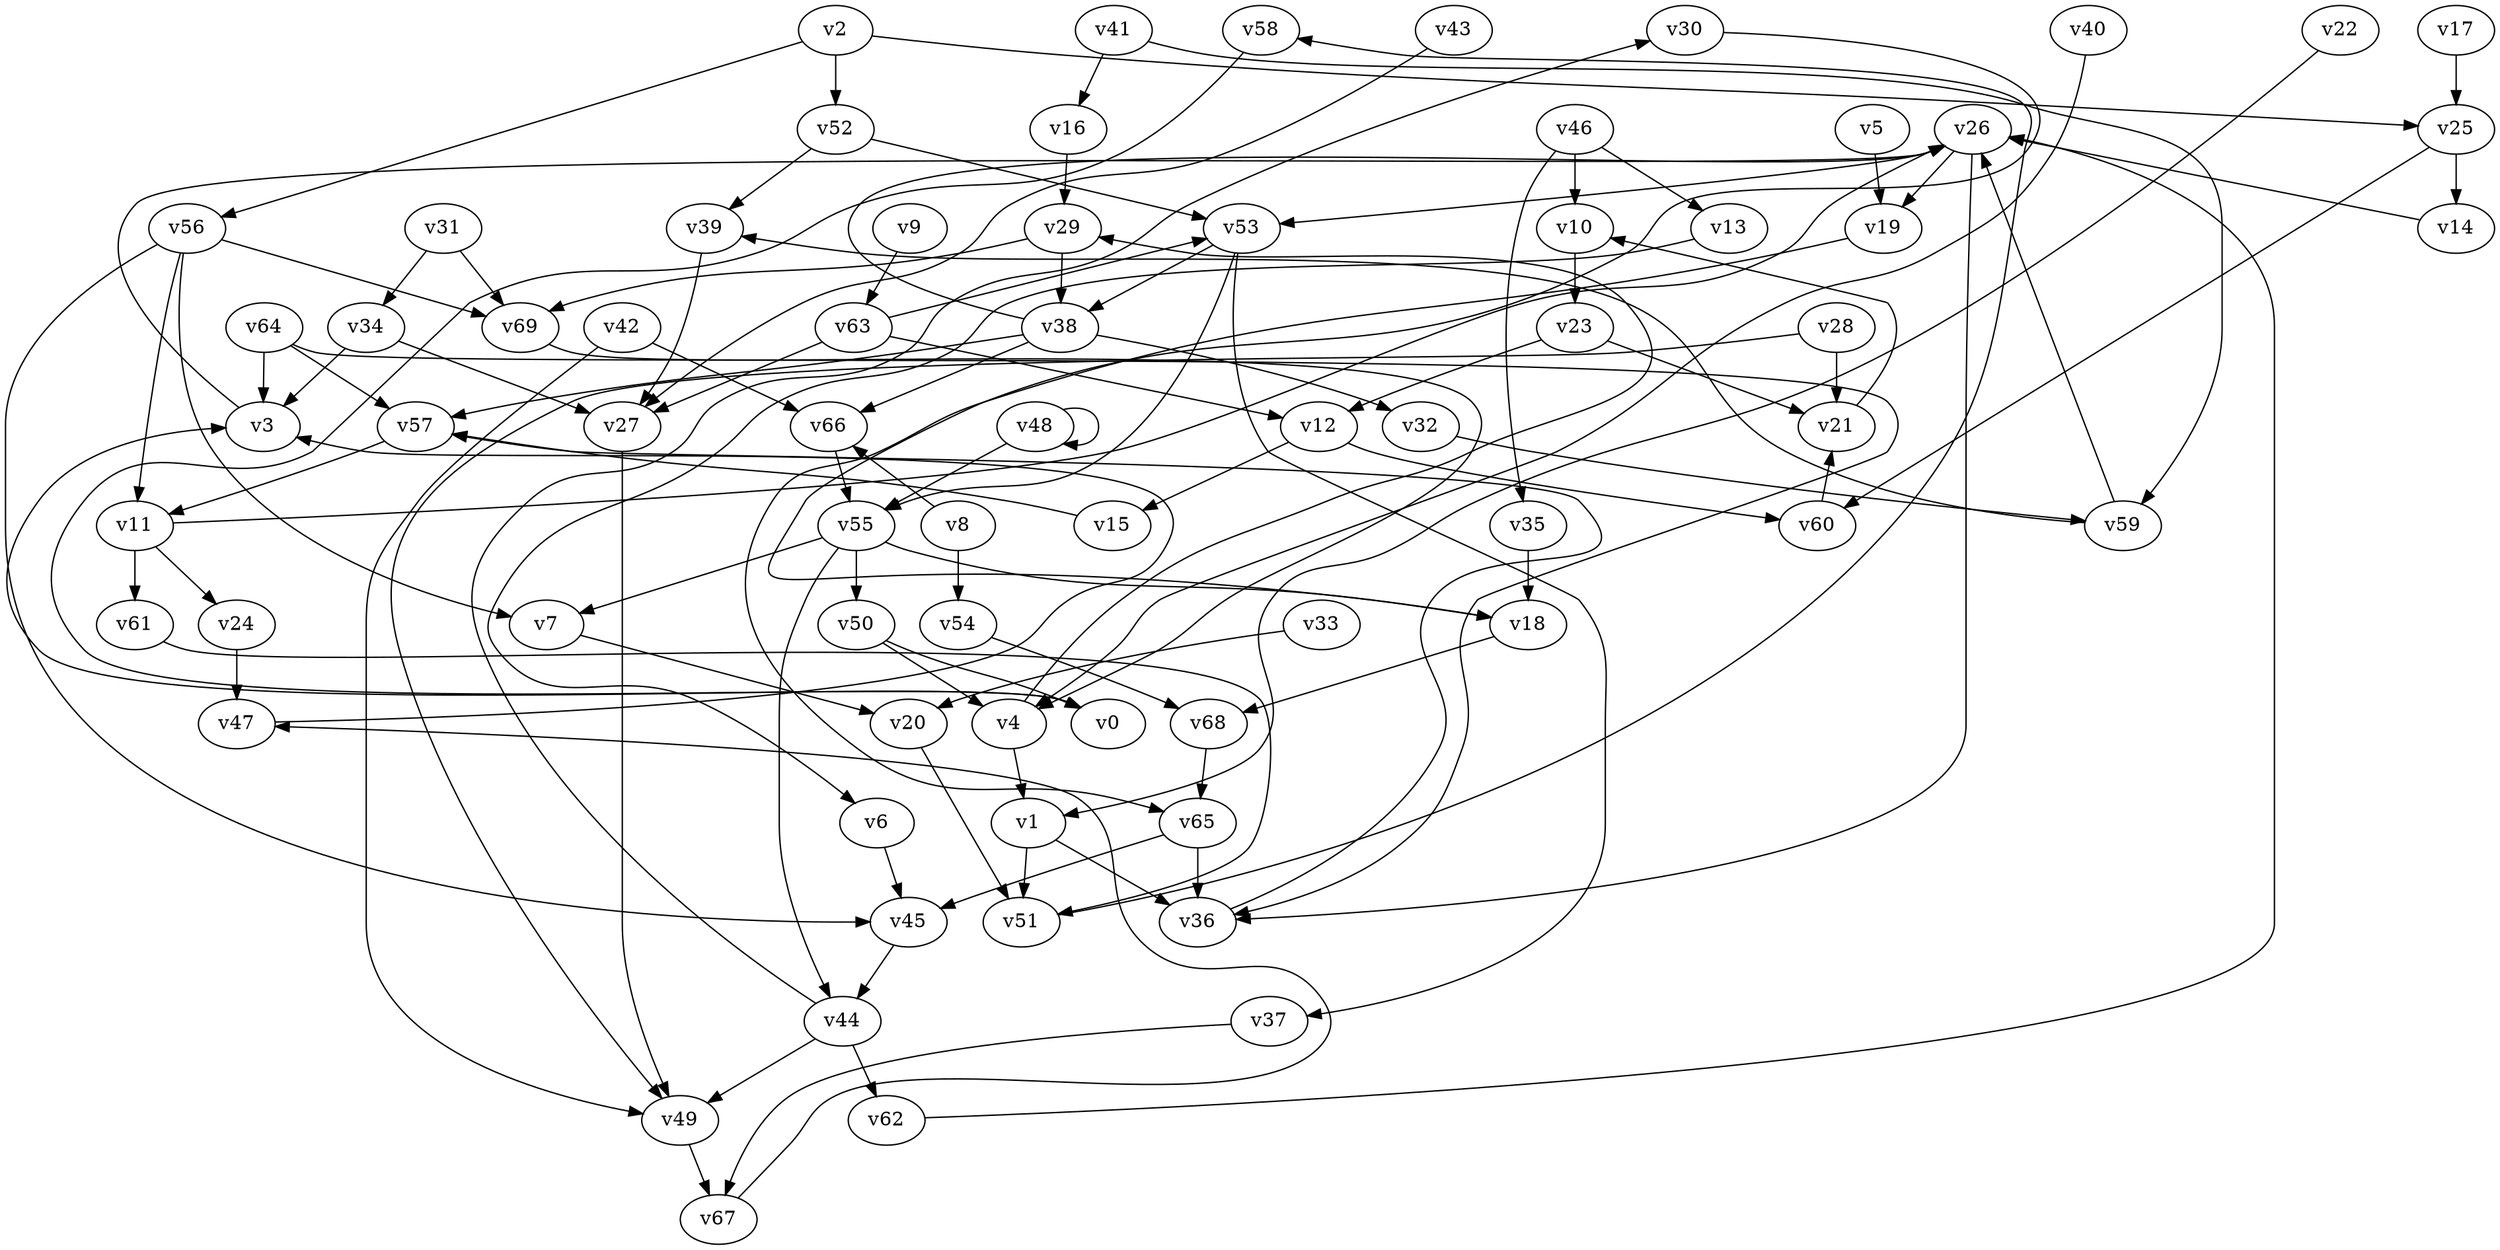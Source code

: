 // Benchmark game 95 - 70 vertices
// time_bound: 24
// targets: v52
digraph G {
    v0 [name="v0", player=1];
    v1 [name="v1", player=0];
    v2 [name="v2", player=1];
    v3 [name="v3", player=1];
    v4 [name="v4", player=1];
    v5 [name="v5", player=1];
    v6 [name="v6", player=1];
    v7 [name="v7", player=1];
    v8 [name="v8", player=1];
    v9 [name="v9", player=0];
    v10 [name="v10", player=1];
    v11 [name="v11", player=1];
    v12 [name="v12", player=1];
    v13 [name="v13", player=1];
    v14 [name="v14", player=1];
    v15 [name="v15", player=0];
    v16 [name="v16", player=0];
    v17 [name="v17", player=0];
    v18 [name="v18", player=1];
    v19 [name="v19", player=1];
    v20 [name="v20", player=1];
    v21 [name="v21", player=1];
    v22 [name="v22", player=1];
    v23 [name="v23", player=0];
    v24 [name="v24", player=0];
    v25 [name="v25", player=0];
    v26 [name="v26", player=1];
    v27 [name="v27", player=1];
    v28 [name="v28", player=0];
    v29 [name="v29", player=0];
    v30 [name="v30", player=0];
    v31 [name="v31", player=0];
    v32 [name="v32", player=1];
    v33 [name="v33", player=0];
    v34 [name="v34", player=1];
    v35 [name="v35", player=0];
    v36 [name="v36", player=0];
    v37 [name="v37", player=0];
    v38 [name="v38", player=0];
    v39 [name="v39", player=1];
    v40 [name="v40", player=1];
    v41 [name="v41", player=1];
    v42 [name="v42", player=0];
    v43 [name="v43", player=1];
    v44 [name="v44", player=1];
    v45 [name="v45", player=0];
    v46 [name="v46", player=0];
    v47 [name="v47", player=0];
    v48 [name="v48", player=0];
    v49 [name="v49", player=1];
    v50 [name="v50", player=1];
    v51 [name="v51", player=0];
    v52 [name="v52", player=1, target=1];
    v53 [name="v53", player=0];
    v54 [name="v54", player=1];
    v55 [name="v55", player=0];
    v56 [name="v56", player=1];
    v57 [name="v57", player=1];
    v58 [name="v58", player=0];
    v59 [name="v59", player=0];
    v60 [name="v60", player=1];
    v61 [name="v61", player=1];
    v62 [name="v62", player=1];
    v63 [name="v63", player=1];
    v64 [name="v64", player=1];
    v65 [name="v65", player=0];
    v66 [name="v66", player=0];
    v67 [name="v67", player=1];
    v68 [name="v68", player=0];
    v69 [name="v69", player=1];

    v0 -> v3 [constraint="t < 8"];
    v1 -> v51;
    v2 -> v52;
    v3 -> v26 [constraint="t < 11"];
    v4 -> v29 [constraint="t < 7"];
    v5 -> v19;
    v6 -> v45;
    v7 -> v20;
    v8 -> v66 [constraint="t >= 2"];
    v9 -> v63;
    v10 -> v23;
    v11 -> v26 [constraint="t >= 2"];
    v12 -> v60;
    v13 -> v6 [constraint="t mod 4 == 1"];
    v14 -> v26 [constraint="t >= 2"];
    v15 -> v57 [constraint="t >= 2"];
    v16 -> v29;
    v17 -> v25;
    v18 -> v68;
    v19 -> v65 [constraint="t < 10"];
    v20 -> v51;
    v21 -> v10 [constraint="t mod 5 == 4"];
    v22 -> v1 [constraint="t >= 4"];
    v23 -> v12;
    v24 -> v47;
    v25 -> v14;
    v26 -> v53;
    v27 -> v49;
    v28 -> v49 [constraint="t mod 4 == 2"];
    v29 -> v38;
    v30 -> v18 [constraint="t < 15"];
    v31 -> v69;
    v32 -> v59;
    v33 -> v20;
    v34 -> v3;
    v35 -> v18;
    v36 -> v57 [constraint="t mod 5 == 4"];
    v37 -> v67;
    v38 -> v26 [constraint="t >= 5"];
    v39 -> v27;
    v40 -> v4 [constraint="t < 14"];
    v41 -> v59;
    v42 -> v66;
    v43 -> v27 [constraint="t < 5"];
    v44 -> v30 [constraint="t mod 4 == 3"];
    v45 -> v44;
    v46 -> v10;
    v47 -> v3 [constraint="t >= 4"];
    v48 -> v55;
    v49 -> v67;
    v50 -> v4;
    v51 -> v58 [constraint="t < 12"];
    v52 -> v53;
    v53 -> v38;
    v54 -> v68;
    v55 -> v18;
    v56 -> v45;
    v57 -> v11;
    v58 -> v0 [constraint="t < 7"];
    v59 -> v39 [constraint="t < 11"];
    v60 -> v21 [constraint="t < 10"];
    v61 -> v51 [constraint="t mod 5 == 2"];
    v62 -> v26;
    v63 -> v53 [constraint="t mod 4 == 2"];
    v64 -> v36 [constraint="t mod 4 == 2"];
    v65 -> v36;
    v66 -> v55;
    v67 -> v47 [constraint="t < 5"];
    v68 -> v65;
    v69 -> v4 [constraint="t mod 2 == 0"];
    v59 -> v26;
    v48 -> v48;
    v28 -> v21;
    v44 -> v49;
    v23 -> v21;
    v26 -> v36;
    v64 -> v57;
    v34 -> v27;
    v8 -> v54;
    v50 -> v0;
    v12 -> v15;
    v4 -> v1;
    v38 -> v66;
    v55 -> v50;
    v2 -> v56;
    v26 -> v19;
    v52 -> v39;
    v38 -> v57;
    v25 -> v60;
    v65 -> v45;
    v46 -> v35;
    v11 -> v61;
    v55 -> v7;
    v2 -> v25;
    v63 -> v12;
    v53 -> v37;
    v46 -> v13;
    v1 -> v36;
    v44 -> v62;
    v31 -> v34;
    v53 -> v55;
    v38 -> v32;
    v63 -> v27;
    v29 -> v69;
    v56 -> v7;
    v41 -> v16;
    v64 -> v3;
    v42 -> v49;
    v55 -> v44;
    v11 -> v24;
    v56 -> v69;
    v56 -> v11;
}
